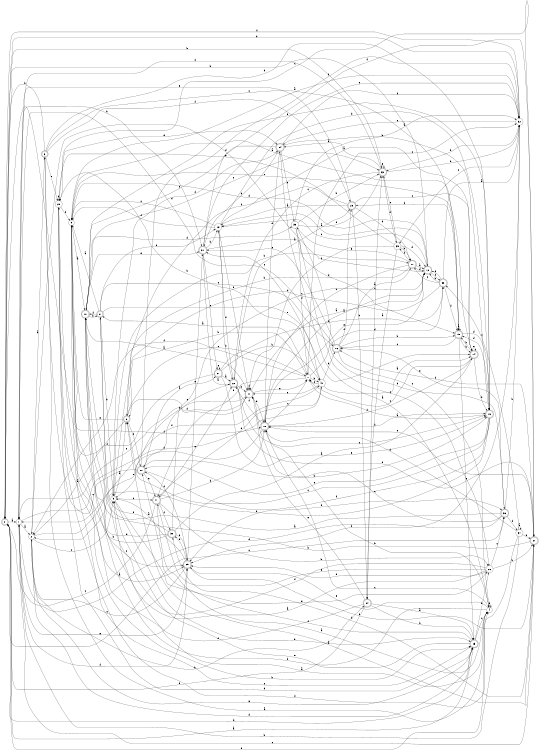 digraph n34_9 {
__start0 [label="" shape="none"];

rankdir=LR;
size="8,5";

s0 [style="rounded,filled", color="black", fillcolor="white" shape="doublecircle", label="0"];
s1 [style="filled", color="black", fillcolor="white" shape="circle", label="1"];
s2 [style="filled", color="black", fillcolor="white" shape="circle", label="2"];
s3 [style="rounded,filled", color="black", fillcolor="white" shape="doublecircle", label="3"];
s4 [style="filled", color="black", fillcolor="white" shape="circle", label="4"];
s5 [style="filled", color="black", fillcolor="white" shape="circle", label="5"];
s6 [style="rounded,filled", color="black", fillcolor="white" shape="doublecircle", label="6"];
s7 [style="filled", color="black", fillcolor="white" shape="circle", label="7"];
s8 [style="rounded,filled", color="black", fillcolor="white" shape="doublecircle", label="8"];
s9 [style="filled", color="black", fillcolor="white" shape="circle", label="9"];
s10 [style="rounded,filled", color="black", fillcolor="white" shape="doublecircle", label="10"];
s11 [style="rounded,filled", color="black", fillcolor="white" shape="doublecircle", label="11"];
s12 [style="rounded,filled", color="black", fillcolor="white" shape="doublecircle", label="12"];
s13 [style="filled", color="black", fillcolor="white" shape="circle", label="13"];
s14 [style="rounded,filled", color="black", fillcolor="white" shape="doublecircle", label="14"];
s15 [style="rounded,filled", color="black", fillcolor="white" shape="doublecircle", label="15"];
s16 [style="rounded,filled", color="black", fillcolor="white" shape="doublecircle", label="16"];
s17 [style="rounded,filled", color="black", fillcolor="white" shape="doublecircle", label="17"];
s18 [style="rounded,filled", color="black", fillcolor="white" shape="doublecircle", label="18"];
s19 [style="rounded,filled", color="black", fillcolor="white" shape="doublecircle", label="19"];
s20 [style="rounded,filled", color="black", fillcolor="white" shape="doublecircle", label="20"];
s21 [style="rounded,filled", color="black", fillcolor="white" shape="doublecircle", label="21"];
s22 [style="rounded,filled", color="black", fillcolor="white" shape="doublecircle", label="22"];
s23 [style="rounded,filled", color="black", fillcolor="white" shape="doublecircle", label="23"];
s24 [style="rounded,filled", color="black", fillcolor="white" shape="doublecircle", label="24"];
s25 [style="rounded,filled", color="black", fillcolor="white" shape="doublecircle", label="25"];
s26 [style="filled", color="black", fillcolor="white" shape="circle", label="26"];
s27 [style="rounded,filled", color="black", fillcolor="white" shape="doublecircle", label="27"];
s28 [style="filled", color="black", fillcolor="white" shape="circle", label="28"];
s29 [style="rounded,filled", color="black", fillcolor="white" shape="doublecircle", label="29"];
s30 [style="rounded,filled", color="black", fillcolor="white" shape="doublecircle", label="30"];
s31 [style="rounded,filled", color="black", fillcolor="white" shape="doublecircle", label="31"];
s32 [style="filled", color="black", fillcolor="white" shape="circle", label="32"];
s33 [style="rounded,filled", color="black", fillcolor="white" shape="doublecircle", label="33"];
s34 [style="rounded,filled", color="black", fillcolor="white" shape="doublecircle", label="34"];
s35 [style="filled", color="black", fillcolor="white" shape="circle", label="35"];
s36 [style="rounded,filled", color="black", fillcolor="white" shape="doublecircle", label="36"];
s37 [style="filled", color="black", fillcolor="white" shape="circle", label="37"];
s38 [style="rounded,filled", color="black", fillcolor="white" shape="doublecircle", label="38"];
s39 [style="filled", color="black", fillcolor="white" shape="circle", label="39"];
s40 [style="filled", color="black", fillcolor="white" shape="circle", label="40"];
s41 [style="rounded,filled", color="black", fillcolor="white" shape="doublecircle", label="41"];
s0 -> s1 [label="a"];
s0 -> s33 [label="b"];
s0 -> s36 [label="c"];
s0 -> s25 [label="d"];
s0 -> s4 [label="e"];
s0 -> s32 [label="f"];
s1 -> s2 [label="a"];
s1 -> s31 [label="b"];
s1 -> s27 [label="c"];
s1 -> s40 [label="d"];
s1 -> s29 [label="e"];
s1 -> s29 [label="f"];
s2 -> s3 [label="a"];
s2 -> s24 [label="b"];
s2 -> s5 [label="c"];
s2 -> s25 [label="d"];
s2 -> s25 [label="e"];
s2 -> s40 [label="f"];
s3 -> s4 [label="a"];
s3 -> s0 [label="b"];
s3 -> s15 [label="c"];
s3 -> s19 [label="d"];
s3 -> s28 [label="e"];
s3 -> s23 [label="f"];
s4 -> s5 [label="a"];
s4 -> s18 [label="b"];
s4 -> s18 [label="c"];
s4 -> s4 [label="d"];
s4 -> s29 [label="e"];
s4 -> s10 [label="f"];
s5 -> s6 [label="a"];
s5 -> s17 [label="b"];
s5 -> s41 [label="c"];
s5 -> s25 [label="d"];
s5 -> s26 [label="e"];
s5 -> s34 [label="f"];
s6 -> s2 [label="a"];
s6 -> s7 [label="b"];
s6 -> s7 [label="c"];
s6 -> s11 [label="d"];
s6 -> s9 [label="e"];
s6 -> s20 [label="f"];
s7 -> s8 [label="a"];
s7 -> s40 [label="b"];
s7 -> s32 [label="c"];
s7 -> s38 [label="d"];
s7 -> s41 [label="e"];
s7 -> s2 [label="f"];
s8 -> s9 [label="a"];
s8 -> s5 [label="b"];
s8 -> s16 [label="c"];
s8 -> s13 [label="d"];
s8 -> s14 [label="e"];
s8 -> s10 [label="f"];
s9 -> s10 [label="a"];
s9 -> s25 [label="b"];
s9 -> s29 [label="c"];
s9 -> s12 [label="d"];
s9 -> s15 [label="e"];
s9 -> s18 [label="f"];
s10 -> s11 [label="a"];
s10 -> s8 [label="b"];
s10 -> s33 [label="c"];
s10 -> s35 [label="d"];
s10 -> s31 [label="e"];
s10 -> s19 [label="f"];
s11 -> s12 [label="a"];
s11 -> s5 [label="b"];
s11 -> s1 [label="c"];
s11 -> s18 [label="d"];
s11 -> s7 [label="e"];
s11 -> s11 [label="f"];
s12 -> s13 [label="a"];
s12 -> s0 [label="b"];
s12 -> s13 [label="c"];
s12 -> s2 [label="d"];
s12 -> s18 [label="e"];
s12 -> s38 [label="f"];
s13 -> s14 [label="a"];
s13 -> s22 [label="b"];
s13 -> s9 [label="c"];
s13 -> s19 [label="d"];
s13 -> s11 [label="e"];
s13 -> s9 [label="f"];
s14 -> s9 [label="a"];
s14 -> s15 [label="b"];
s14 -> s7 [label="c"];
s14 -> s19 [label="d"];
s14 -> s14 [label="e"];
s14 -> s18 [label="f"];
s15 -> s15 [label="a"];
s15 -> s14 [label="b"];
s15 -> s16 [label="c"];
s15 -> s19 [label="d"];
s15 -> s25 [label="e"];
s15 -> s23 [label="f"];
s16 -> s17 [label="a"];
s16 -> s15 [label="b"];
s16 -> s4 [label="c"];
s16 -> s1 [label="d"];
s16 -> s31 [label="e"];
s16 -> s23 [label="f"];
s17 -> s12 [label="a"];
s17 -> s5 [label="b"];
s17 -> s18 [label="c"];
s17 -> s12 [label="d"];
s17 -> s35 [label="e"];
s17 -> s39 [label="f"];
s18 -> s12 [label="a"];
s18 -> s19 [label="b"];
s18 -> s7 [label="c"];
s18 -> s34 [label="d"];
s18 -> s1 [label="e"];
s18 -> s22 [label="f"];
s19 -> s7 [label="a"];
s19 -> s2 [label="b"];
s19 -> s6 [label="c"];
s19 -> s15 [label="d"];
s19 -> s20 [label="e"];
s19 -> s29 [label="f"];
s20 -> s21 [label="a"];
s20 -> s19 [label="b"];
s20 -> s3 [label="c"];
s20 -> s36 [label="d"];
s20 -> s41 [label="e"];
s20 -> s32 [label="f"];
s21 -> s22 [label="a"];
s21 -> s40 [label="b"];
s21 -> s21 [label="c"];
s21 -> s38 [label="d"];
s21 -> s19 [label="e"];
s21 -> s0 [label="f"];
s22 -> s23 [label="a"];
s22 -> s11 [label="b"];
s22 -> s19 [label="c"];
s22 -> s27 [label="d"];
s22 -> s20 [label="e"];
s22 -> s13 [label="f"];
s23 -> s13 [label="a"];
s23 -> s24 [label="b"];
s23 -> s14 [label="c"];
s23 -> s17 [label="d"];
s23 -> s1 [label="e"];
s23 -> s6 [label="f"];
s24 -> s25 [label="a"];
s24 -> s25 [label="b"];
s24 -> s33 [label="c"];
s24 -> s9 [label="d"];
s24 -> s11 [label="e"];
s24 -> s0 [label="f"];
s25 -> s0 [label="a"];
s25 -> s26 [label="b"];
s25 -> s4 [label="c"];
s25 -> s28 [label="d"];
s25 -> s5 [label="e"];
s25 -> s20 [label="f"];
s26 -> s10 [label="a"];
s26 -> s27 [label="b"];
s26 -> s36 [label="c"];
s26 -> s29 [label="d"];
s26 -> s41 [label="e"];
s26 -> s8 [label="f"];
s27 -> s6 [label="a"];
s27 -> s10 [label="b"];
s27 -> s28 [label="c"];
s27 -> s30 [label="d"];
s27 -> s18 [label="e"];
s27 -> s16 [label="f"];
s28 -> s29 [label="a"];
s28 -> s40 [label="b"];
s28 -> s25 [label="c"];
s28 -> s28 [label="d"];
s28 -> s34 [label="e"];
s28 -> s9 [label="f"];
s29 -> s5 [label="a"];
s29 -> s30 [label="b"];
s29 -> s2 [label="c"];
s29 -> s20 [label="d"];
s29 -> s31 [label="e"];
s29 -> s27 [label="f"];
s30 -> s14 [label="a"];
s30 -> s28 [label="b"];
s30 -> s12 [label="c"];
s30 -> s10 [label="d"];
s30 -> s29 [label="e"];
s30 -> s8 [label="f"];
s31 -> s22 [label="a"];
s31 -> s13 [label="b"];
s31 -> s21 [label="c"];
s31 -> s15 [label="d"];
s31 -> s32 [label="e"];
s31 -> s27 [label="f"];
s32 -> s9 [label="a"];
s32 -> s33 [label="b"];
s32 -> s39 [label="c"];
s32 -> s0 [label="d"];
s32 -> s34 [label="e"];
s32 -> s29 [label="f"];
s33 -> s34 [label="a"];
s33 -> s32 [label="b"];
s33 -> s22 [label="c"];
s33 -> s39 [label="d"];
s33 -> s33 [label="e"];
s33 -> s1 [label="f"];
s34 -> s4 [label="a"];
s34 -> s19 [label="b"];
s34 -> s10 [label="c"];
s34 -> s31 [label="d"];
s34 -> s35 [label="e"];
s34 -> s32 [label="f"];
s35 -> s32 [label="a"];
s35 -> s33 [label="b"];
s35 -> s26 [label="c"];
s35 -> s36 [label="d"];
s35 -> s33 [label="e"];
s35 -> s7 [label="f"];
s36 -> s10 [label="a"];
s36 -> s32 [label="b"];
s36 -> s11 [label="c"];
s36 -> s0 [label="d"];
s36 -> s16 [label="e"];
s36 -> s37 [label="f"];
s37 -> s37 [label="a"];
s37 -> s1 [label="b"];
s37 -> s38 [label="c"];
s37 -> s18 [label="d"];
s37 -> s27 [label="e"];
s37 -> s9 [label="f"];
s38 -> s32 [label="a"];
s38 -> s12 [label="b"];
s38 -> s17 [label="c"];
s38 -> s6 [label="d"];
s38 -> s12 [label="e"];
s38 -> s15 [label="f"];
s39 -> s24 [label="a"];
s39 -> s17 [label="b"];
s39 -> s33 [label="c"];
s39 -> s12 [label="d"];
s39 -> s28 [label="e"];
s39 -> s11 [label="f"];
s40 -> s14 [label="a"];
s40 -> s16 [label="b"];
s40 -> s31 [label="c"];
s40 -> s41 [label="d"];
s40 -> s11 [label="e"];
s40 -> s7 [label="f"];
s41 -> s4 [label="a"];
s41 -> s26 [label="b"];
s41 -> s1 [label="c"];
s41 -> s18 [label="d"];
s41 -> s22 [label="e"];
s41 -> s30 [label="f"];

}
